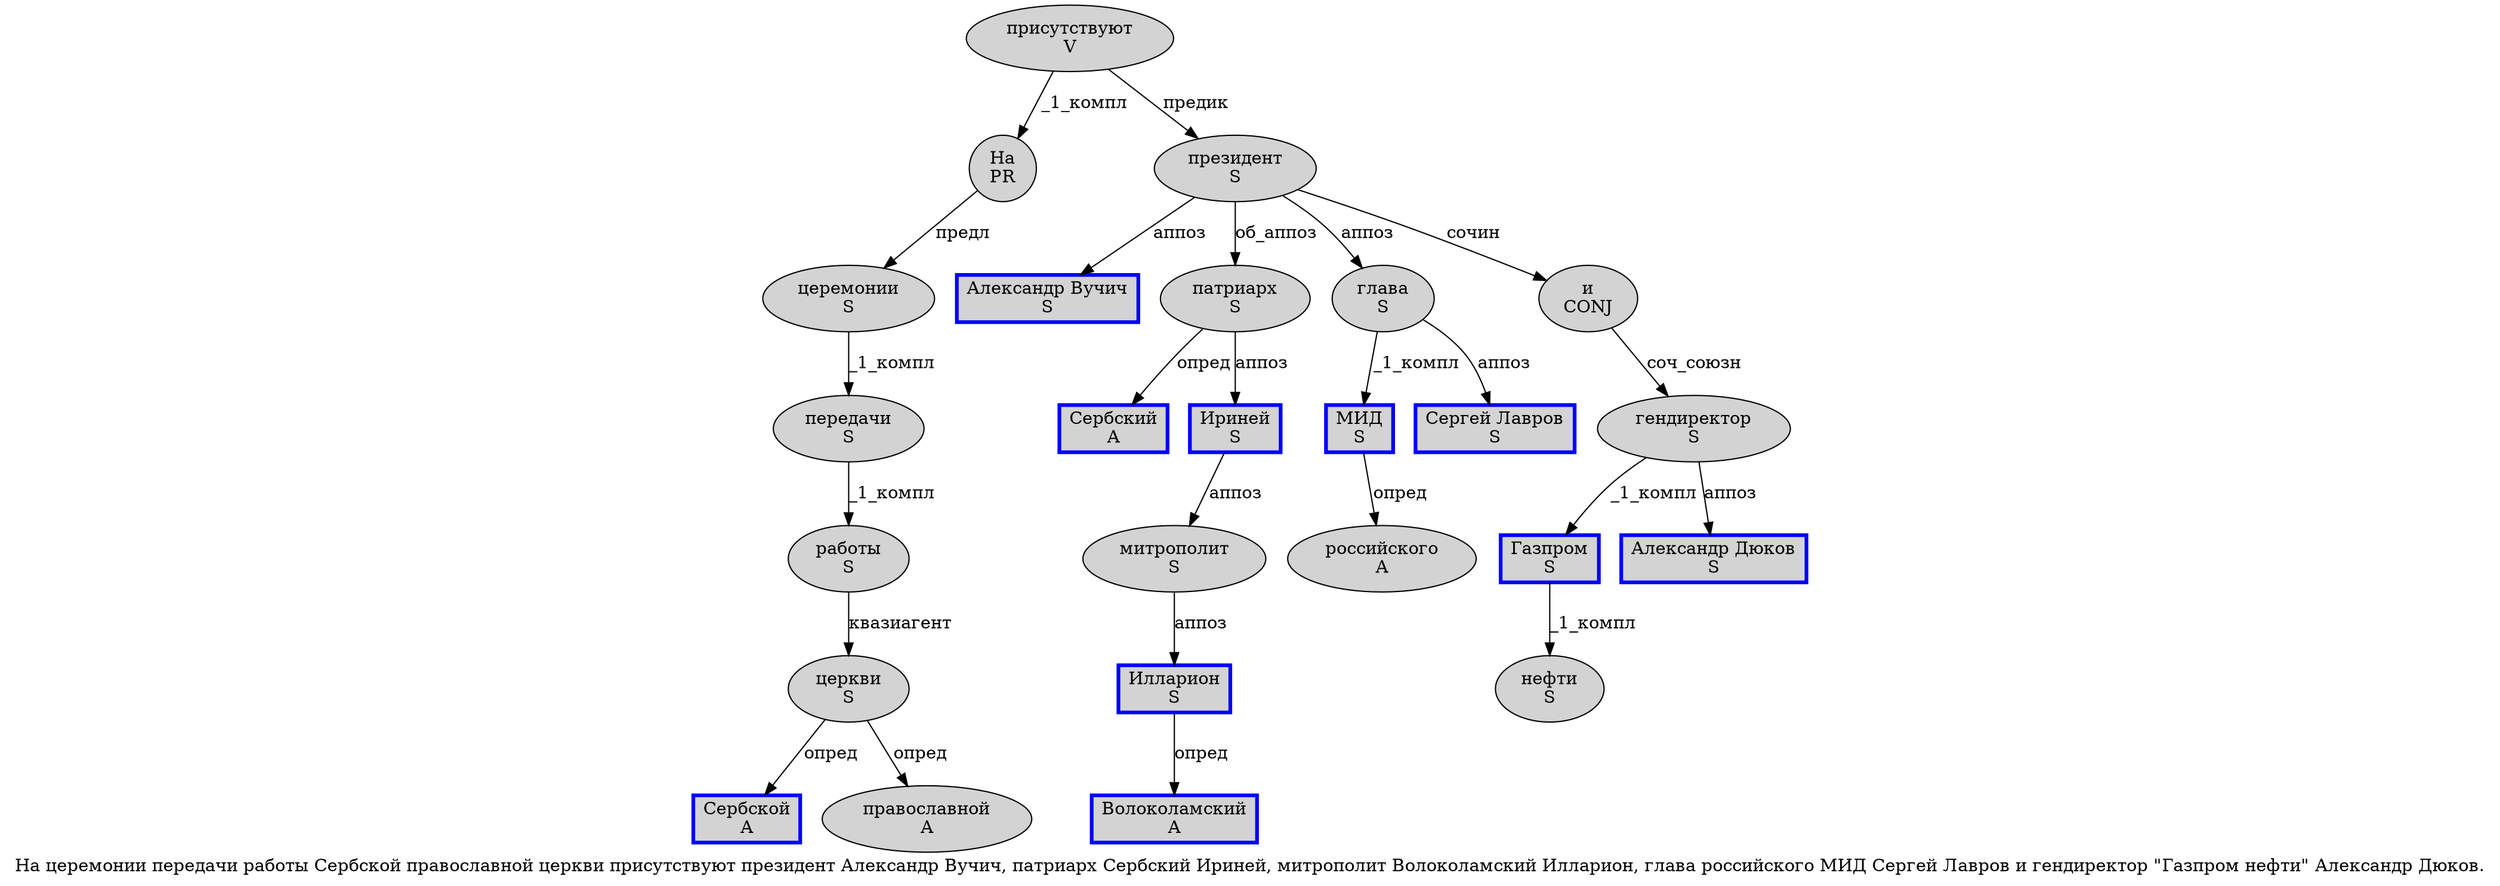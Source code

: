 digraph SENTENCE_353 {
	graph [label="На церемонии передачи работы Сербской православной церкви присутствуют президент Александр Вучич, патриарх Сербский Ириней, митрополит Волоколамский Илларион, глава российского МИД Сергей Лавров и гендиректор \"Газпром нефти\" Александр Дюков."]
	node [style=filled]
		0 [label="На
PR" color="" fillcolor=lightgray penwidth=1 shape=ellipse]
		1 [label="церемонии
S" color="" fillcolor=lightgray penwidth=1 shape=ellipse]
		2 [label="передачи
S" color="" fillcolor=lightgray penwidth=1 shape=ellipse]
		3 [label="работы
S" color="" fillcolor=lightgray penwidth=1 shape=ellipse]
		4 [label="Сербской
A" color=blue fillcolor=lightgray penwidth=3 shape=box]
		5 [label="православной
A" color="" fillcolor=lightgray penwidth=1 shape=ellipse]
		6 [label="церкви
S" color="" fillcolor=lightgray penwidth=1 shape=ellipse]
		7 [label="присутствуют
V" color="" fillcolor=lightgray penwidth=1 shape=ellipse]
		8 [label="президент
S" color="" fillcolor=lightgray penwidth=1 shape=ellipse]
		9 [label="Александр Вучич
S" color=blue fillcolor=lightgray penwidth=3 shape=box]
		11 [label="патриарх
S" color="" fillcolor=lightgray penwidth=1 shape=ellipse]
		12 [label="Сербский
A" color=blue fillcolor=lightgray penwidth=3 shape=box]
		13 [label="Ириней
S" color=blue fillcolor=lightgray penwidth=3 shape=box]
		15 [label="митрополит
S" color="" fillcolor=lightgray penwidth=1 shape=ellipse]
		16 [label="Волоколамский
A" color=blue fillcolor=lightgray penwidth=3 shape=box]
		17 [label="Илларион
S" color=blue fillcolor=lightgray penwidth=3 shape=box]
		19 [label="глава
S" color="" fillcolor=lightgray penwidth=1 shape=ellipse]
		20 [label="российского
A" color="" fillcolor=lightgray penwidth=1 shape=ellipse]
		21 [label="МИД
S" color=blue fillcolor=lightgray penwidth=3 shape=box]
		22 [label="Сергей Лавров
S" color=blue fillcolor=lightgray penwidth=3 shape=box]
		23 [label="и
CONJ" color="" fillcolor=lightgray penwidth=1 shape=ellipse]
		24 [label="гендиректор
S" color="" fillcolor=lightgray penwidth=1 shape=ellipse]
		26 [label="Газпром
S" color=blue fillcolor=lightgray penwidth=3 shape=box]
		27 [label="нефти
S" color="" fillcolor=lightgray penwidth=1 shape=ellipse]
		29 [label="Александр Дюков
S" color=blue fillcolor=lightgray penwidth=3 shape=box]
			19 -> 21 [label="_1_компл"]
			19 -> 22 [label="аппоз"]
			11 -> 12 [label="опред"]
			11 -> 13 [label="аппоз"]
			1 -> 2 [label="_1_компл"]
			6 -> 4 [label="опред"]
			6 -> 5 [label="опред"]
			24 -> 26 [label="_1_компл"]
			24 -> 29 [label="аппоз"]
			23 -> 24 [label="соч_союзн"]
			21 -> 20 [label="опред"]
			17 -> 16 [label="опред"]
			8 -> 9 [label="аппоз"]
			8 -> 11 [label="об_аппоз"]
			8 -> 19 [label="аппоз"]
			8 -> 23 [label="сочин"]
			26 -> 27 [label="_1_компл"]
			13 -> 15 [label="аппоз"]
			0 -> 1 [label="предл"]
			2 -> 3 [label="_1_компл"]
			3 -> 6 [label="квазиагент"]
			15 -> 17 [label="аппоз"]
			7 -> 0 [label="_1_компл"]
			7 -> 8 [label="предик"]
}